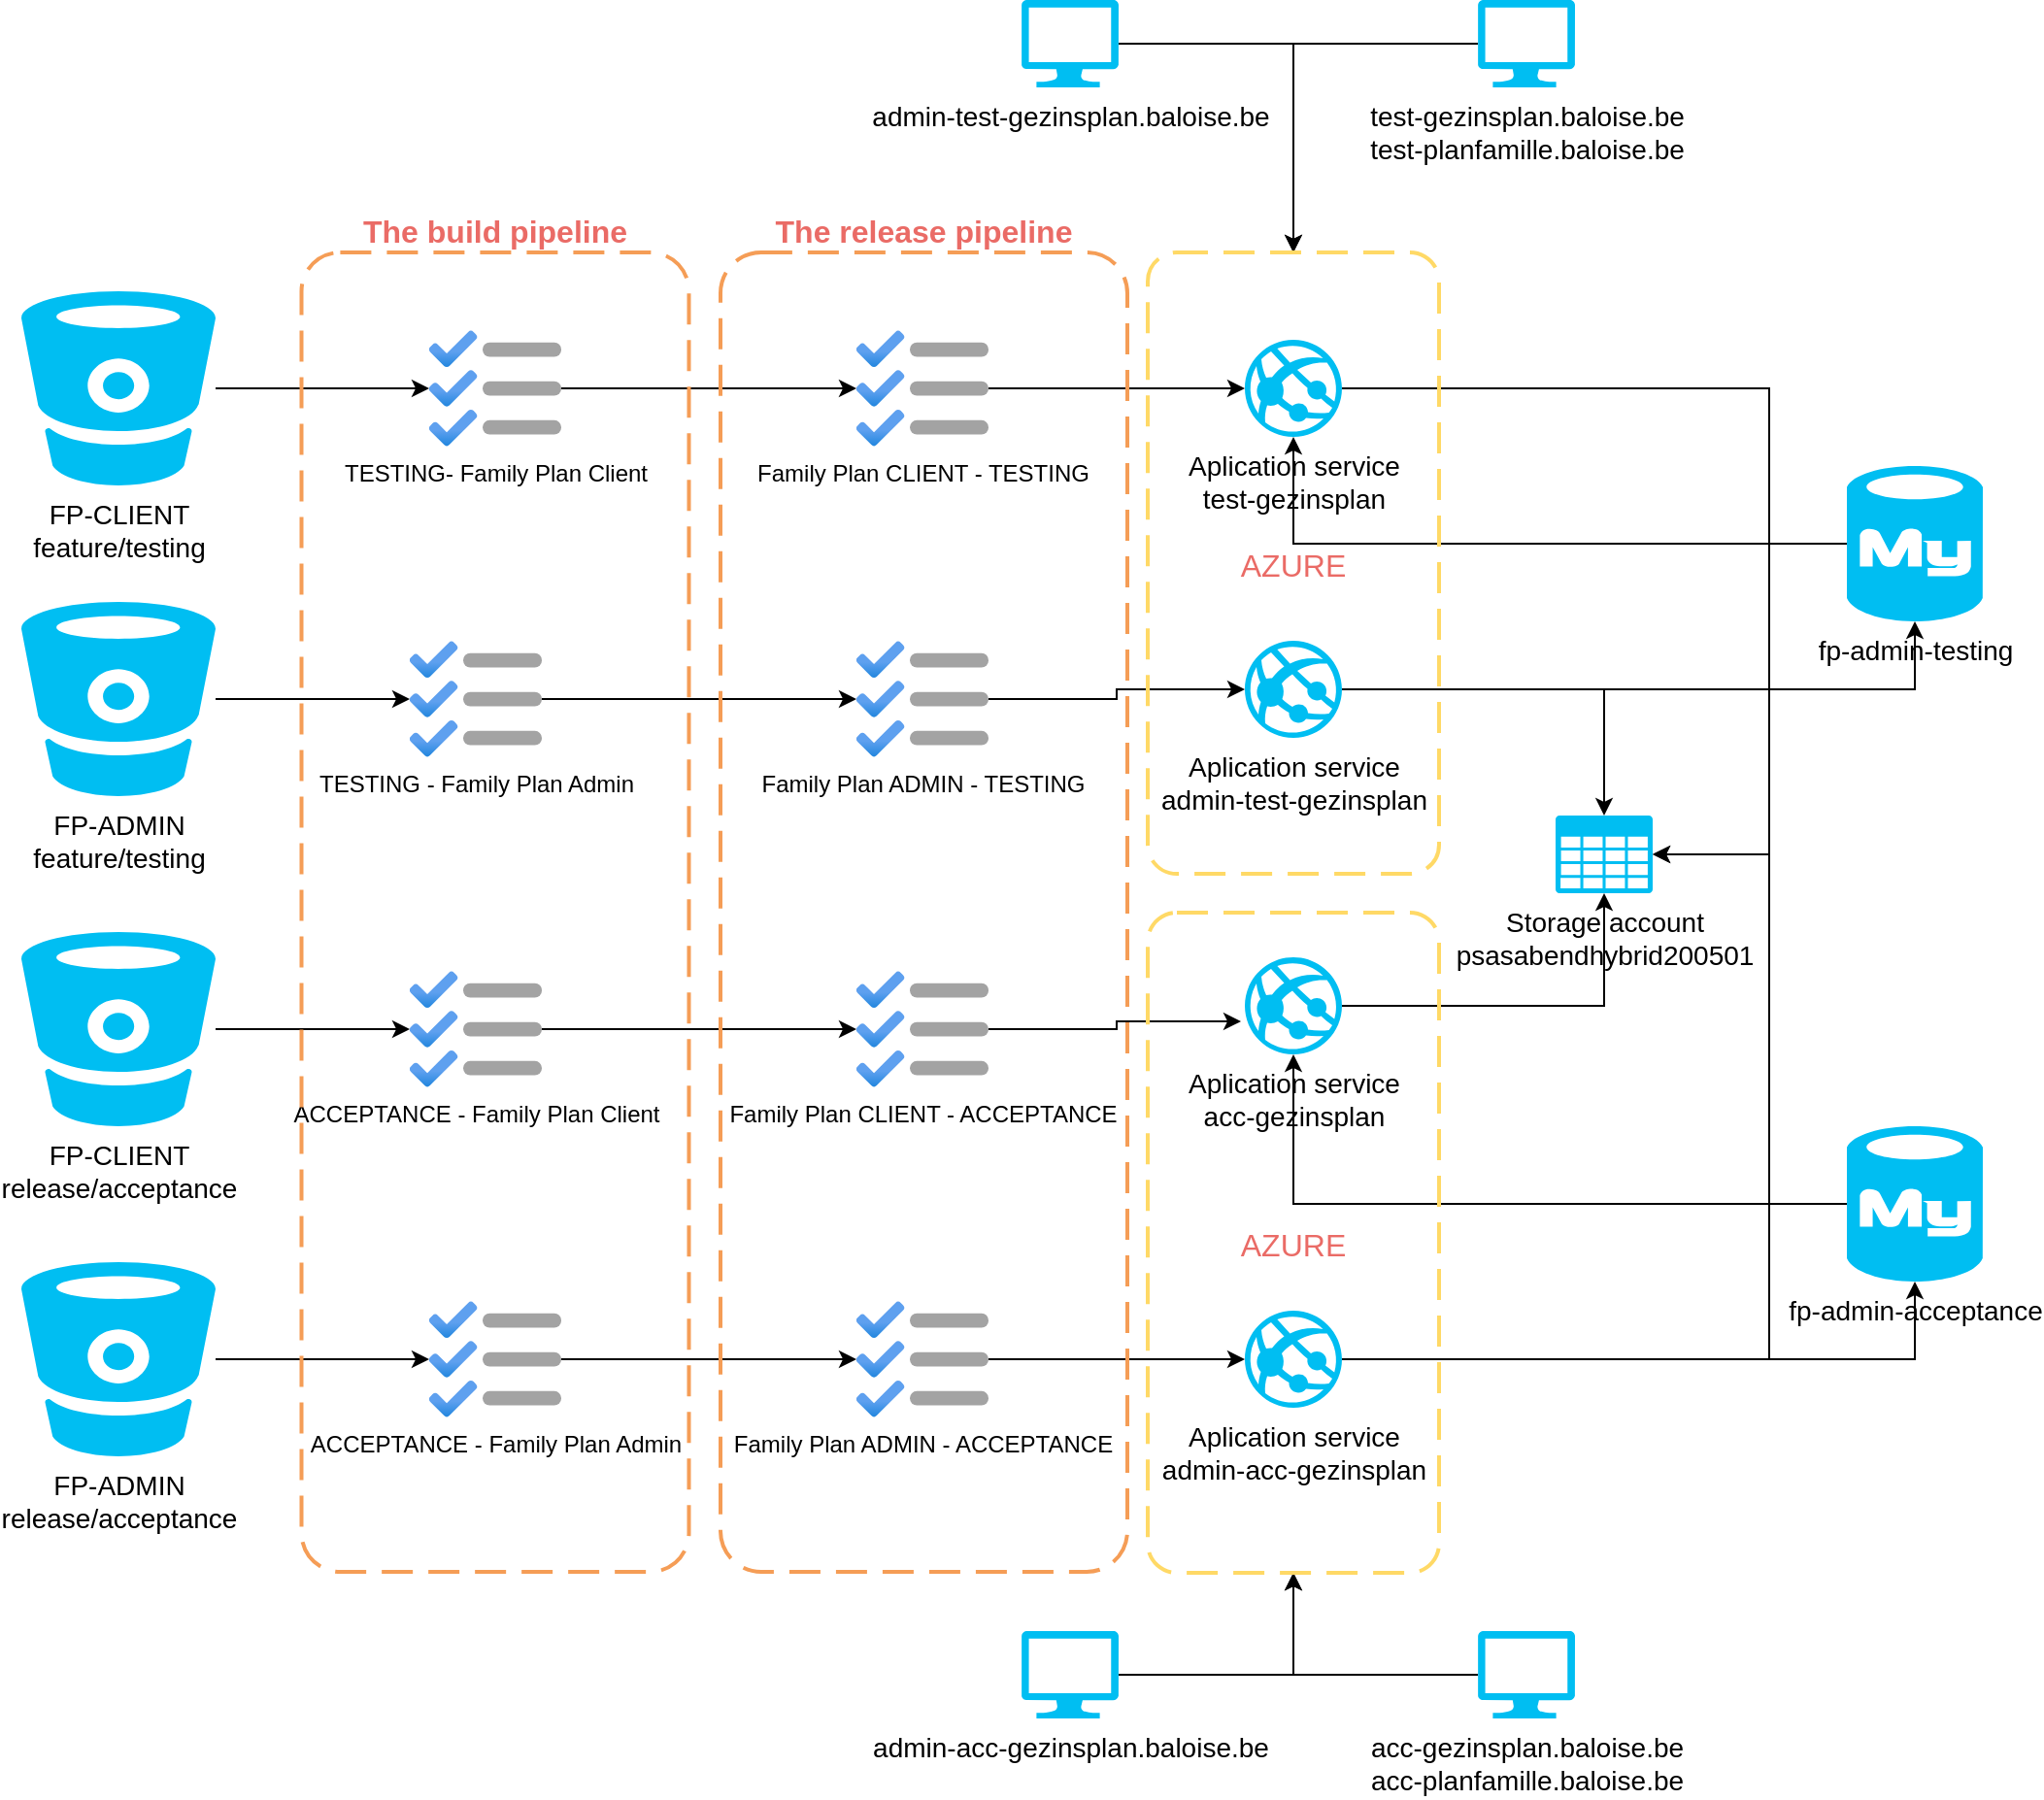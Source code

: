 <mxfile version="13.10.2" type="github">
  <diagram id="Ht1M8jgEwFfnCIfOTk4-" name="Page-1">
    <mxGraphModel dx="1422" dy="1590" grid="1" gridSize="10" guides="1" tooltips="1" connect="1" arrows="1" fold="1" page="1" pageScale="1" pageWidth="1169" pageHeight="827" math="0" shadow="0">
      <root>
        <mxCell id="0" />
        <mxCell id="1" parent="0" />
        <mxCell id="lW3eZDPAeLyrzUM5OH_k-12" style="edgeStyle=orthogonalEdgeStyle;rounded=0;orthogonalLoop=1;jettySize=auto;html=1;fontSize=14;" edge="1" parent="1" source="lW3eZDPAeLyrzUM5OH_k-1" target="lW3eZDPAeLyrzUM5OH_k-10">
          <mxGeometry relative="1" as="geometry" />
        </mxCell>
        <mxCell id="lW3eZDPAeLyrzUM5OH_k-1" value="&lt;div&gt;FP-CLIENT&lt;br&gt;&lt;/div&gt;&lt;div&gt;feature/testing&lt;/div&gt;" style="verticalLabelPosition=bottom;html=1;verticalAlign=top;align=center;strokeColor=none;fillColor=#00BEF2;shape=mxgraph.azure.bitbucket_code_source;fontSize=14;" vertex="1" parent="1">
          <mxGeometry x="20" y="20" width="100" height="100" as="geometry" />
        </mxCell>
        <mxCell id="lW3eZDPAeLyrzUM5OH_k-90" style="edgeStyle=orthogonalEdgeStyle;rounded=0;orthogonalLoop=1;jettySize=auto;html=1;fontSize=14;" edge="1" parent="1" source="lW3eZDPAeLyrzUM5OH_k-3" target="lW3eZDPAeLyrzUM5OH_k-8">
          <mxGeometry relative="1" as="geometry" />
        </mxCell>
        <mxCell id="lW3eZDPAeLyrzUM5OH_k-3" value="&lt;div&gt;Aplication service&lt;/div&gt;&lt;div&gt;acc-gezinsplan&lt;br&gt;&lt;/div&gt;" style="verticalLabelPosition=bottom;html=1;verticalAlign=top;align=center;strokeColor=none;fillColor=#00BEF2;shape=mxgraph.azure.azure_website;pointerEvents=1;fontSize=14;" vertex="1" parent="1">
          <mxGeometry x="650" y="363" width="50" height="50" as="geometry" />
        </mxCell>
        <mxCell id="lW3eZDPAeLyrzUM5OH_k-105" style="edgeStyle=orthogonalEdgeStyle;rounded=0;orthogonalLoop=1;jettySize=auto;html=1;fontSize=14;" edge="1" parent="1" source="lW3eZDPAeLyrzUM5OH_k-5" target="lW3eZDPAeLyrzUM5OH_k-3">
          <mxGeometry relative="1" as="geometry" />
        </mxCell>
        <mxCell id="lW3eZDPAeLyrzUM5OH_k-5" value="fp-admin-acceptance" style="verticalLabelPosition=bottom;html=1;verticalAlign=top;align=center;strokeColor=none;fillColor=#00BEF2;shape=mxgraph.azure.mysql_database;fontSize=14;" vertex="1" parent="1">
          <mxGeometry x="960" y="450" width="70" height="80" as="geometry" />
        </mxCell>
        <mxCell id="lW3eZDPAeLyrzUM5OH_k-8" value="&lt;div&gt;Storage account&lt;/div&gt;&lt;div&gt;psasabendhybrid200501&lt;br&gt;&lt;/div&gt;&lt;div&gt;&lt;br&gt;&lt;/div&gt;" style="verticalLabelPosition=bottom;html=1;verticalAlign=top;align=center;strokeColor=none;fillColor=#00BEF2;shape=mxgraph.azure.storage;pointerEvents=1;fontSize=14;" vertex="1" parent="1">
          <mxGeometry x="810" y="290" width="50" height="40" as="geometry" />
        </mxCell>
        <mxCell id="lW3eZDPAeLyrzUM5OH_k-13" style="edgeStyle=orthogonalEdgeStyle;rounded=0;orthogonalLoop=1;jettySize=auto;html=1;fontSize=14;" edge="1" parent="1" source="lW3eZDPAeLyrzUM5OH_k-10" target="lW3eZDPAeLyrzUM5OH_k-11">
          <mxGeometry relative="1" as="geometry" />
        </mxCell>
        <mxCell id="lW3eZDPAeLyrzUM5OH_k-10" value="&lt;div&gt;TESTING- Family Plan Client&lt;br&gt;&lt;/div&gt;" style="aspect=fixed;html=1;points=[];align=center;image;fontSize=12;image=img/lib/azure2/general/Backlog.svg;" vertex="1" parent="1">
          <mxGeometry x="230" y="40" width="68" height="60" as="geometry" />
        </mxCell>
        <mxCell id="lW3eZDPAeLyrzUM5OH_k-87" style="edgeStyle=orthogonalEdgeStyle;rounded=0;orthogonalLoop=1;jettySize=auto;html=1;entryX=0;entryY=0.5;entryDx=0;entryDy=0;entryPerimeter=0;fontSize=14;" edge="1" parent="1" source="lW3eZDPAeLyrzUM5OH_k-11" target="lW3eZDPAeLyrzUM5OH_k-44">
          <mxGeometry relative="1" as="geometry" />
        </mxCell>
        <mxCell id="lW3eZDPAeLyrzUM5OH_k-11" value="&lt;div&gt;Family Plan CLIENT - TESTING&lt;/div&gt;" style="aspect=fixed;html=1;points=[];align=center;image;fontSize=12;image=img/lib/azure2/general/Backlog.svg;" vertex="1" parent="1">
          <mxGeometry x="450" y="40" width="68" height="60" as="geometry" />
        </mxCell>
        <mxCell id="lW3eZDPAeLyrzUM5OH_k-115" style="edgeStyle=orthogonalEdgeStyle;rounded=0;orthogonalLoop=1;jettySize=auto;html=1;entryX=0.5;entryY=0;entryDx=0;entryDy=0;fontSize=16;fontColor=#EA6B66;" edge="1" parent="1" source="lW3eZDPAeLyrzUM5OH_k-19" target="lW3eZDPAeLyrzUM5OH_k-114">
          <mxGeometry relative="1" as="geometry" />
        </mxCell>
        <mxCell id="lW3eZDPAeLyrzUM5OH_k-19" value="admin-test-gezinsplan.baloise.be" style="verticalLabelPosition=bottom;html=1;verticalAlign=top;align=center;strokeColor=none;fillColor=#00BEF2;shape=mxgraph.azure.computer;pointerEvents=1;fontSize=14;" vertex="1" parent="1">
          <mxGeometry x="535" y="-130" width="50" height="45" as="geometry" />
        </mxCell>
        <mxCell id="lW3eZDPAeLyrzUM5OH_k-94" style="edgeStyle=orthogonalEdgeStyle;rounded=0;orthogonalLoop=1;jettySize=auto;html=1;fontSize=14;" edge="1" parent="1" source="lW3eZDPAeLyrzUM5OH_k-32" target="lW3eZDPAeLyrzUM5OH_k-33">
          <mxGeometry relative="1" as="geometry" />
        </mxCell>
        <mxCell id="lW3eZDPAeLyrzUM5OH_k-32" value="&lt;div&gt;FP-CLIENT&lt;br&gt;&lt;/div&gt;&lt;div&gt;release/acceptance&lt;br&gt;&lt;/div&gt;" style="verticalLabelPosition=bottom;html=1;verticalAlign=top;align=center;strokeColor=none;fillColor=#00BEF2;shape=mxgraph.azure.bitbucket_code_source;fontSize=14;" vertex="1" parent="1">
          <mxGeometry x="20" y="350" width="100" height="100" as="geometry" />
        </mxCell>
        <mxCell id="lW3eZDPAeLyrzUM5OH_k-95" style="edgeStyle=orthogonalEdgeStyle;rounded=0;orthogonalLoop=1;jettySize=auto;html=1;fontSize=14;" edge="1" parent="1" source="lW3eZDPAeLyrzUM5OH_k-33" target="lW3eZDPAeLyrzUM5OH_k-34">
          <mxGeometry relative="1" as="geometry" />
        </mxCell>
        <mxCell id="lW3eZDPAeLyrzUM5OH_k-33" value="&lt;div&gt;ACCEPTANCE - Family Plan Client&lt;br&gt;&lt;/div&gt;" style="aspect=fixed;html=1;points=[];align=center;image;fontSize=12;image=img/lib/azure2/general/Backlog.svg;" vertex="1" parent="1">
          <mxGeometry x="220" y="370" width="68" height="60" as="geometry" />
        </mxCell>
        <mxCell id="lW3eZDPAeLyrzUM5OH_k-96" style="edgeStyle=orthogonalEdgeStyle;rounded=0;orthogonalLoop=1;jettySize=auto;html=1;entryX=-0.04;entryY=0.66;entryDx=0;entryDy=0;entryPerimeter=0;fontSize=14;" edge="1" parent="1" source="lW3eZDPAeLyrzUM5OH_k-34" target="lW3eZDPAeLyrzUM5OH_k-3">
          <mxGeometry relative="1" as="geometry" />
        </mxCell>
        <mxCell id="lW3eZDPAeLyrzUM5OH_k-34" value="&lt;div&gt;Family Plan CLIENT - ACCEPTANCE&lt;br&gt;&lt;/div&gt;" style="aspect=fixed;html=1;points=[];align=center;image;fontSize=12;image=img/lib/azure2/general/Backlog.svg;" vertex="1" parent="1">
          <mxGeometry x="450" y="370" width="68" height="60" as="geometry" />
        </mxCell>
        <mxCell id="lW3eZDPAeLyrzUM5OH_k-48" style="edgeStyle=orthogonalEdgeStyle;rounded=0;orthogonalLoop=1;jettySize=auto;html=1;fontSize=14;" edge="1" parent="1" source="lW3eZDPAeLyrzUM5OH_k-37" target="lW3eZDPAeLyrzUM5OH_k-40">
          <mxGeometry relative="1" as="geometry" />
        </mxCell>
        <mxCell id="lW3eZDPAeLyrzUM5OH_k-37" value="&lt;div&gt;FP-ADMIN&lt;br&gt;&lt;/div&gt;&lt;div&gt;release/acceptance&lt;br&gt;&lt;/div&gt;" style="verticalLabelPosition=bottom;html=1;verticalAlign=top;align=center;strokeColor=none;fillColor=#00BEF2;shape=mxgraph.azure.bitbucket_code_source;fontSize=14;" vertex="1" parent="1">
          <mxGeometry x="20" y="520" width="100" height="100" as="geometry" />
        </mxCell>
        <mxCell id="lW3eZDPAeLyrzUM5OH_k-97" style="edgeStyle=orthogonalEdgeStyle;rounded=0;orthogonalLoop=1;jettySize=auto;html=1;fontSize=14;" edge="1" parent="1" source="lW3eZDPAeLyrzUM5OH_k-38" target="lW3eZDPAeLyrzUM5OH_k-39">
          <mxGeometry relative="1" as="geometry" />
        </mxCell>
        <mxCell id="lW3eZDPAeLyrzUM5OH_k-38" value="&lt;div&gt;FP-ADMIN&lt;br&gt;&lt;/div&gt;&lt;div&gt;feature/testing&lt;/div&gt;" style="verticalLabelPosition=bottom;html=1;verticalAlign=top;align=center;strokeColor=none;fillColor=#00BEF2;shape=mxgraph.azure.bitbucket_code_source;fontSize=14;" vertex="1" parent="1">
          <mxGeometry x="20" y="180" width="100" height="100" as="geometry" />
        </mxCell>
        <mxCell id="lW3eZDPAeLyrzUM5OH_k-98" style="edgeStyle=orthogonalEdgeStyle;rounded=0;orthogonalLoop=1;jettySize=auto;html=1;fontSize=14;" edge="1" parent="1" source="lW3eZDPAeLyrzUM5OH_k-39" target="lW3eZDPAeLyrzUM5OH_k-41">
          <mxGeometry relative="1" as="geometry" />
        </mxCell>
        <mxCell id="lW3eZDPAeLyrzUM5OH_k-39" value="&lt;div&gt;TESTING - Family Plan Admin&lt;br&gt;&lt;/div&gt;" style="aspect=fixed;html=1;points=[];align=center;image;fontSize=12;image=img/lib/azure2/general/Backlog.svg;" vertex="1" parent="1">
          <mxGeometry x="220" y="200" width="68" height="60" as="geometry" />
        </mxCell>
        <mxCell id="lW3eZDPAeLyrzUM5OH_k-49" style="edgeStyle=orthogonalEdgeStyle;rounded=0;orthogonalLoop=1;jettySize=auto;html=1;fontSize=14;" edge="1" parent="1" source="lW3eZDPAeLyrzUM5OH_k-40" target="lW3eZDPAeLyrzUM5OH_k-42">
          <mxGeometry relative="1" as="geometry" />
        </mxCell>
        <mxCell id="lW3eZDPAeLyrzUM5OH_k-40" value="&lt;div&gt;ACCEPTANCE - Family Plan Admin&lt;br&gt;&lt;/div&gt;" style="aspect=fixed;html=1;points=[];align=center;image;fontSize=12;image=img/lib/azure2/general/Backlog.svg;" vertex="1" parent="1">
          <mxGeometry x="230" y="540" width="68" height="60" as="geometry" />
        </mxCell>
        <mxCell id="lW3eZDPAeLyrzUM5OH_k-99" style="edgeStyle=orthogonalEdgeStyle;rounded=0;orthogonalLoop=1;jettySize=auto;html=1;entryX=0;entryY=0.5;entryDx=0;entryDy=0;entryPerimeter=0;fontSize=14;" edge="1" parent="1" source="lW3eZDPAeLyrzUM5OH_k-41" target="lW3eZDPAeLyrzUM5OH_k-86">
          <mxGeometry relative="1" as="geometry" />
        </mxCell>
        <mxCell id="lW3eZDPAeLyrzUM5OH_k-41" value="&lt;div&gt;Family Plan ADMIN - TESTING&lt;/div&gt;" style="aspect=fixed;html=1;points=[];align=center;image;fontSize=12;image=img/lib/azure2/general/Backlog.svg;" vertex="1" parent="1">
          <mxGeometry x="450" y="200" width="68" height="60" as="geometry" />
        </mxCell>
        <mxCell id="lW3eZDPAeLyrzUM5OH_k-56" style="edgeStyle=orthogonalEdgeStyle;rounded=0;orthogonalLoop=1;jettySize=auto;html=1;entryX=0;entryY=0.5;entryDx=0;entryDy=0;entryPerimeter=0;fontSize=14;" edge="1" parent="1" source="lW3eZDPAeLyrzUM5OH_k-42" target="lW3eZDPAeLyrzUM5OH_k-43">
          <mxGeometry relative="1" as="geometry" />
        </mxCell>
        <mxCell id="lW3eZDPAeLyrzUM5OH_k-42" value="&lt;div&gt;Family Plan ADMIN - ACCEPTANCE&lt;br&gt;&lt;/div&gt;" style="aspect=fixed;html=1;points=[];align=center;image;fontSize=12;image=img/lib/azure2/general/Backlog.svg;" vertex="1" parent="1">
          <mxGeometry x="450" y="540" width="68" height="60" as="geometry" />
        </mxCell>
        <mxCell id="lW3eZDPAeLyrzUM5OH_k-85" style="edgeStyle=orthogonalEdgeStyle;rounded=0;orthogonalLoop=1;jettySize=auto;html=1;fontSize=14;" edge="1" parent="1" source="lW3eZDPAeLyrzUM5OH_k-43" target="lW3eZDPAeLyrzUM5OH_k-5">
          <mxGeometry relative="1" as="geometry" />
        </mxCell>
        <mxCell id="lW3eZDPAeLyrzUM5OH_k-91" style="edgeStyle=orthogonalEdgeStyle;rounded=0;orthogonalLoop=1;jettySize=auto;html=1;entryX=1;entryY=0.5;entryDx=0;entryDy=0;entryPerimeter=0;fontSize=14;" edge="1" parent="1" source="lW3eZDPAeLyrzUM5OH_k-43" target="lW3eZDPAeLyrzUM5OH_k-8">
          <mxGeometry relative="1" as="geometry">
            <Array as="points">
              <mxPoint x="920" y="570" />
              <mxPoint x="920" y="310" />
            </Array>
          </mxGeometry>
        </mxCell>
        <mxCell id="lW3eZDPAeLyrzUM5OH_k-43" value="&lt;div&gt;Aplication service&lt;/div&gt;&lt;div&gt;admin-acc-gezinsplan&lt;br&gt;&lt;/div&gt;" style="verticalLabelPosition=bottom;html=1;verticalAlign=top;align=center;strokeColor=none;fillColor=#00BEF2;shape=mxgraph.azure.azure_website;pointerEvents=1;fontSize=14;" vertex="1" parent="1">
          <mxGeometry x="650" y="545" width="50" height="50" as="geometry" />
        </mxCell>
        <mxCell id="lW3eZDPAeLyrzUM5OH_k-93" style="edgeStyle=orthogonalEdgeStyle;rounded=0;orthogonalLoop=1;jettySize=auto;html=1;entryX=1;entryY=0.5;entryDx=0;entryDy=0;entryPerimeter=0;fontSize=14;" edge="1" parent="1" source="lW3eZDPAeLyrzUM5OH_k-44" target="lW3eZDPAeLyrzUM5OH_k-8">
          <mxGeometry relative="1" as="geometry">
            <Array as="points">
              <mxPoint x="920" y="70" />
              <mxPoint x="920" y="310" />
            </Array>
          </mxGeometry>
        </mxCell>
        <mxCell id="lW3eZDPAeLyrzUM5OH_k-44" value="&lt;div&gt;Aplication service&lt;/div&gt;&lt;div&gt;test-gezinsplan&lt;br&gt;&lt;/div&gt;" style="verticalLabelPosition=bottom;html=1;verticalAlign=top;align=center;strokeColor=none;fillColor=#00BEF2;shape=mxgraph.azure.azure_website;pointerEvents=1;fontSize=14;" vertex="1" parent="1">
          <mxGeometry x="650" y="45" width="50" height="50" as="geometry" />
        </mxCell>
        <mxCell id="lW3eZDPAeLyrzUM5OH_k-106" style="edgeStyle=orthogonalEdgeStyle;rounded=0;orthogonalLoop=1;jettySize=auto;html=1;entryX=0.5;entryY=1;entryDx=0;entryDy=0;entryPerimeter=0;fontSize=14;" edge="1" parent="1" source="lW3eZDPAeLyrzUM5OH_k-61" target="lW3eZDPAeLyrzUM5OH_k-44">
          <mxGeometry relative="1" as="geometry" />
        </mxCell>
        <mxCell id="lW3eZDPAeLyrzUM5OH_k-61" value="fp-admin-testing" style="verticalLabelPosition=bottom;html=1;verticalAlign=top;align=center;strokeColor=none;fillColor=#00BEF2;shape=mxgraph.azure.mysql_database;fontSize=14;" vertex="1" parent="1">
          <mxGeometry x="960" y="110" width="70" height="80" as="geometry" />
        </mxCell>
        <mxCell id="lW3eZDPAeLyrzUM5OH_k-89" style="edgeStyle=orthogonalEdgeStyle;rounded=0;orthogonalLoop=1;jettySize=auto;html=1;entryX=0.5;entryY=0;entryDx=0;entryDy=0;entryPerimeter=0;fontSize=14;" edge="1" parent="1" source="lW3eZDPAeLyrzUM5OH_k-86" target="lW3eZDPAeLyrzUM5OH_k-8">
          <mxGeometry relative="1" as="geometry" />
        </mxCell>
        <mxCell id="lW3eZDPAeLyrzUM5OH_k-103" style="edgeStyle=orthogonalEdgeStyle;rounded=0;orthogonalLoop=1;jettySize=auto;html=1;fontSize=14;" edge="1" parent="1" source="lW3eZDPAeLyrzUM5OH_k-86" target="lW3eZDPAeLyrzUM5OH_k-61">
          <mxGeometry relative="1" as="geometry" />
        </mxCell>
        <mxCell id="lW3eZDPAeLyrzUM5OH_k-86" value="&lt;div&gt;Aplication service&lt;/div&gt;&lt;div&gt;admin-test-gezinsplan&lt;br&gt;&lt;/div&gt;" style="verticalLabelPosition=bottom;html=1;verticalAlign=top;align=center;strokeColor=none;fillColor=#00BEF2;shape=mxgraph.azure.azure_website;pointerEvents=1;fontSize=14;" vertex="1" parent="1">
          <mxGeometry x="650" y="200" width="50" height="50" as="geometry" />
        </mxCell>
        <mxCell id="lW3eZDPAeLyrzUM5OH_k-107" value="The build pipeline" style="rounded=1;arcSize=10;dashed=1;strokeColor=#F59D56;fillColor=none;gradientColor=none;dashPattern=8 4;strokeWidth=2;fontSize=16;fontColor=#EA6B66;fontStyle=1;labelPosition=center;verticalLabelPosition=top;align=center;verticalAlign=bottom;" vertex="1" parent="1">
          <mxGeometry x="164.25" width="199.5" height="679.5" as="geometry" />
        </mxCell>
        <mxCell id="lW3eZDPAeLyrzUM5OH_k-110" value="The release pipeline" style="rounded=1;arcSize=10;dashed=1;strokeColor=#F59D56;fillColor=none;gradientColor=none;dashPattern=8 4;strokeWidth=2;fontSize=16;fontColor=#EA6B66;fontStyle=1;labelPosition=center;verticalLabelPosition=top;align=center;verticalAlign=bottom;" vertex="1" parent="1">
          <mxGeometry x="380" width="209.5" height="679.5" as="geometry" />
        </mxCell>
        <mxCell id="lW3eZDPAeLyrzUM5OH_k-116" style="edgeStyle=orthogonalEdgeStyle;rounded=0;orthogonalLoop=1;jettySize=auto;html=1;entryX=0.5;entryY=0;entryDx=0;entryDy=0;fontSize=16;fontColor=#EA6B66;" edge="1" parent="1" source="lW3eZDPAeLyrzUM5OH_k-111" target="lW3eZDPAeLyrzUM5OH_k-114">
          <mxGeometry relative="1" as="geometry" />
        </mxCell>
        <mxCell id="lW3eZDPAeLyrzUM5OH_k-111" value="&lt;div&gt;test-gezinsplan.baloise.be&lt;/div&gt;&lt;div&gt;test-planfamille.baloise.be&lt;br&gt;&lt;/div&gt;" style="verticalLabelPosition=bottom;html=1;verticalAlign=top;align=center;strokeColor=none;fillColor=#00BEF2;shape=mxgraph.azure.computer;pointerEvents=1;fontSize=14;" vertex="1" parent="1">
          <mxGeometry x="770" y="-130" width="50" height="45" as="geometry" />
        </mxCell>
        <mxCell id="lW3eZDPAeLyrzUM5OH_k-120" style="edgeStyle=orthogonalEdgeStyle;rounded=0;orthogonalLoop=1;jettySize=auto;html=1;entryX=0.5;entryY=1;entryDx=0;entryDy=0;fontSize=16;fontColor=#EA6B66;" edge="1" parent="1" source="lW3eZDPAeLyrzUM5OH_k-112" target="lW3eZDPAeLyrzUM5OH_k-117">
          <mxGeometry relative="1" as="geometry" />
        </mxCell>
        <mxCell id="lW3eZDPAeLyrzUM5OH_k-112" value="admin-acc-gezinsplan.baloise.be" style="verticalLabelPosition=bottom;html=1;verticalAlign=top;align=center;strokeColor=none;fillColor=#00BEF2;shape=mxgraph.azure.computer;pointerEvents=1;fontSize=14;" vertex="1" parent="1">
          <mxGeometry x="535" y="710" width="50" height="45" as="geometry" />
        </mxCell>
        <mxCell id="lW3eZDPAeLyrzUM5OH_k-121" style="edgeStyle=orthogonalEdgeStyle;rounded=0;orthogonalLoop=1;jettySize=auto;html=1;fontSize=16;fontColor=#EA6B66;" edge="1" parent="1" source="lW3eZDPAeLyrzUM5OH_k-113" target="lW3eZDPAeLyrzUM5OH_k-117">
          <mxGeometry relative="1" as="geometry" />
        </mxCell>
        <mxCell id="lW3eZDPAeLyrzUM5OH_k-113" value="&lt;div&gt;acc-gezinsplan.baloise.be&lt;/div&gt;&lt;div&gt;acc-planfamille.baloise.be&lt;br&gt;&lt;/div&gt;" style="verticalLabelPosition=bottom;html=1;verticalAlign=top;align=center;strokeColor=none;fillColor=#00BEF2;shape=mxgraph.azure.computer;pointerEvents=1;fontSize=14;" vertex="1" parent="1">
          <mxGeometry x="770" y="710" width="50" height="45" as="geometry" />
        </mxCell>
        <mxCell id="lW3eZDPAeLyrzUM5OH_k-114" value="AZURE" style="rounded=1;arcSize=10;dashed=1;fillColor=none;gradientColor=none;dashPattern=8 4;strokeWidth=2;fontSize=16;fontColor=#EA6B66;strokeColor=#FFD966;verticalAlign=middle;" vertex="1" parent="1">
          <mxGeometry x="600" width="150" height="320" as="geometry" />
        </mxCell>
        <mxCell id="lW3eZDPAeLyrzUM5OH_k-117" value="AZURE" style="rounded=1;arcSize=10;dashed=1;fillColor=none;gradientColor=none;dashPattern=8 4;strokeWidth=2;fontSize=16;fontColor=#EA6B66;strokeColor=#FFD966;labelPosition=center;verticalLabelPosition=middle;align=center;verticalAlign=middle;" vertex="1" parent="1">
          <mxGeometry x="600" y="340" width="150" height="340" as="geometry" />
        </mxCell>
      </root>
    </mxGraphModel>
  </diagram>
</mxfile>
